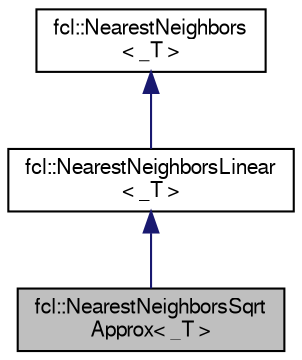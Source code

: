 digraph "fcl::NearestNeighborsSqrtApprox&lt; _T &gt;"
{
  edge [fontname="FreeSans",fontsize="10",labelfontname="FreeSans",labelfontsize="10"];
  node [fontname="FreeSans",fontsize="10",shape=record];
  Node1 [label="fcl::NearestNeighborsSqrt\lApprox\< _T \>",height=0.2,width=0.4,color="black", fillcolor="grey75", style="filled" fontcolor="black"];
  Node2 -> Node1 [dir="back",color="midnightblue",fontsize="10",style="solid",fontname="FreeSans"];
  Node2 [label="fcl::NearestNeighborsLinear\l\< _T \>",height=0.2,width=0.4,color="black", fillcolor="white", style="filled",URL="$a00128.html",tooltip="A nearest neighbors datastructure that uses linear search. "];
  Node3 -> Node2 [dir="back",color="midnightblue",fontsize="10",style="solid",fontname="FreeSans"];
  Node3 [label="fcl::NearestNeighbors\l\< _T \>",height=0.2,width=0.4,color="black", fillcolor="white", style="filled",URL="$a00126.html",tooltip="Abstract representation of a container that can perform nearest neighbors queries. "];
}
